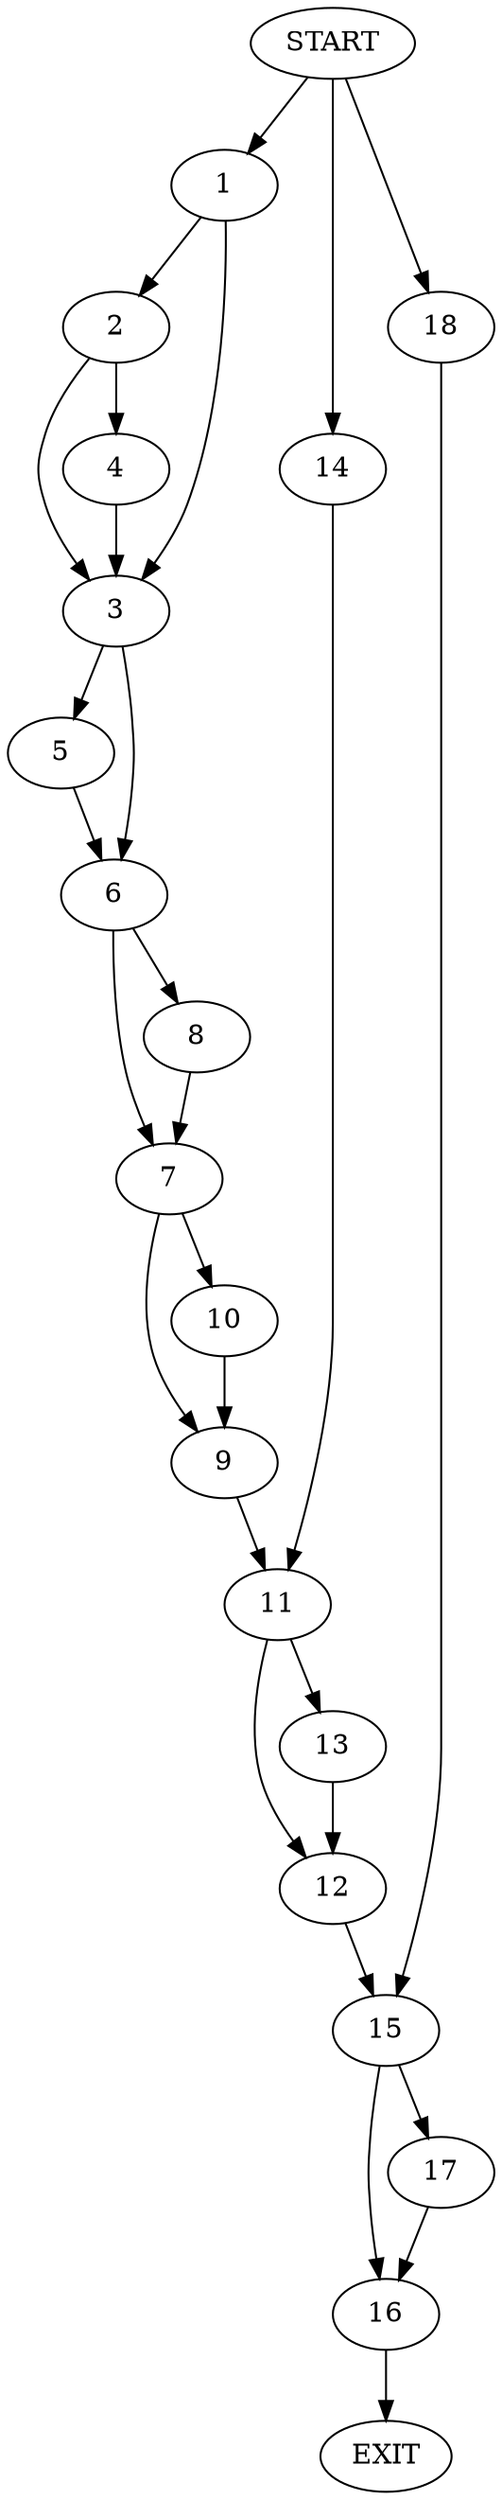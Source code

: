 digraph {
0 [label="START"]
19 [label="EXIT"]
0 -> 1
1 -> 2
1 -> 3
2 -> 3
2 -> 4
3 -> 5
3 -> 6
4 -> 3
5 -> 6
6 -> 7
6 -> 8
7 -> 9
7 -> 10
8 -> 7
10 -> 9
9 -> 11
11 -> 12
11 -> 13
0 -> 14
14 -> 11
12 -> 15
13 -> 12
15 -> 16
15 -> 17
0 -> 18
18 -> 15
17 -> 16
16 -> 19
}
